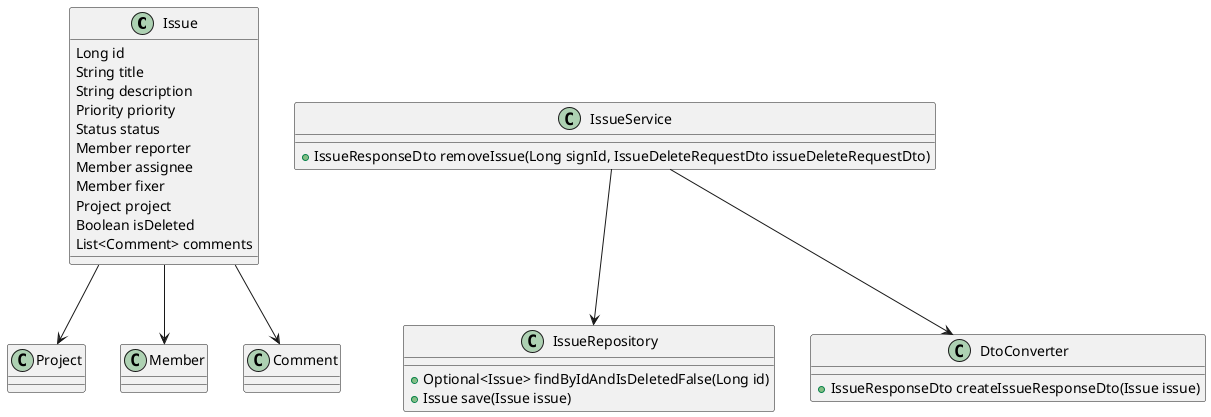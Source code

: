 @startuml
class Issue {
    Long id
    String title
    String description
    Priority priority
    Status status
    Member reporter
    Member assignee
    Member fixer
    Project project
    Boolean isDeleted
    List<Comment> comments
}

class IssueService {
    +IssueResponseDto removeIssue(Long signId, IssueDeleteRequestDto issueDeleteRequestDto)
}

class IssueRepository {
    +Optional<Issue> findByIdAndIsDeletedFalse(Long id)
    +Issue save(Issue issue)
}

class DtoConverter {
    +IssueResponseDto createIssueResponseDto(Issue issue)
}

IssueService --> IssueRepository
IssueService --> DtoConverter
Issue --> Project
Issue --> Member
Issue --> Comment
@enduml
